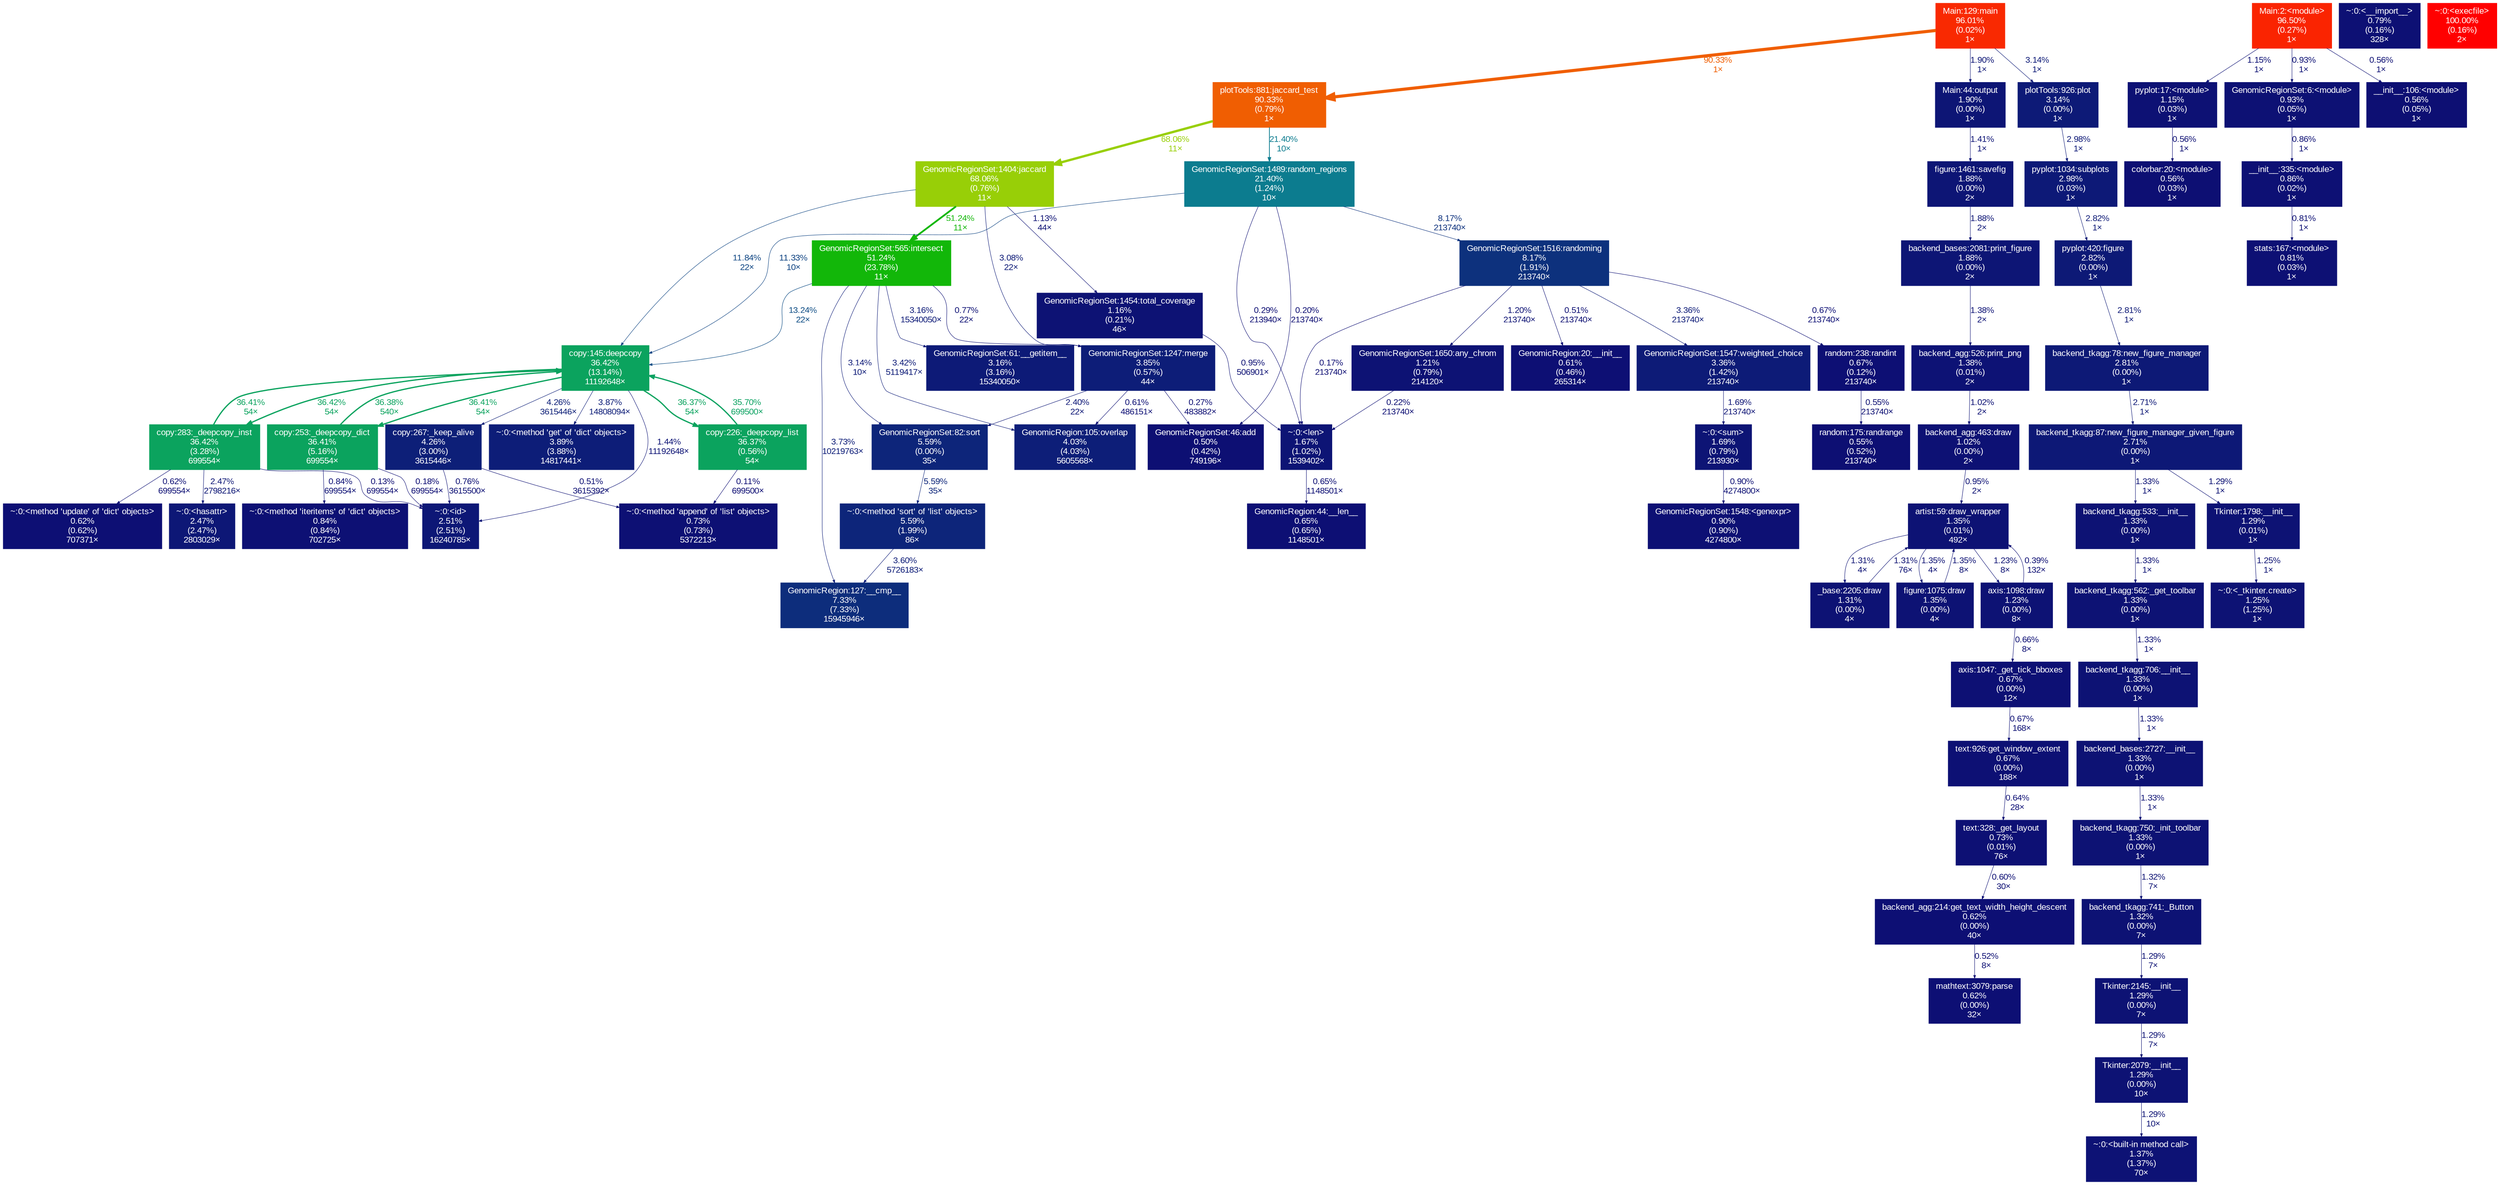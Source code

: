 digraph {
	graph [fontname=Arial, nodesep=0.125, ranksep=0.25];
	node [fontcolor=white, fontname=Arial, height=0, shape=box, style=filled, width=0];
	edge [fontname=Arial];
	53 [color="#0d1575", fontcolor="#ffffff", fontsize="10.00", label="backend_bases:2081:print_figure\n1.88%\n(0.00%)\n2×", tooltip="/usr/lib/python2.7/dist-packages/matplotlib/backend_bases.py"];
	53 -> 2659 [arrowsize="0.35", color="#0d1275", fontcolor="#0d1275", fontsize="10.00", label="1.38%\n2×", labeldistance="0.50", penwidth="0.50"];
	69 [color="#fa2401", fontcolor="#ffffff", fontsize="10.00", label="Main:2:<module>\n96.50%\n(0.27%)\n1×", tooltip="/home/laneskij/reg-gen/rgt/viz/Main.py"];
	69 -> 88 [arrowsize="0.35", color="#0d1174", fontcolor="#0d1174", fontsize="10.00", label="1.15%\n1×", labeldistance="0.50", penwidth="0.50"];
	69 -> 472 [arrowsize="0.35", color="#0d1174", fontcolor="#0d1174", fontsize="10.00", label="0.93%\n1×", labeldistance="0.50", penwidth="0.50"];
	69 -> 1304 [arrowsize="0.35", color="#0d0f73", fontcolor="#0d0f73", fontsize="10.00", label="0.56%\n1×", labeldistance="0.50", penwidth="0.50"];
	88 [color="#0d1174", fontcolor="#ffffff", fontsize="10.00", label="pyplot:17:<module>\n1.15%\n(0.03%)\n1×", tooltip="/usr/lib/python2.7/dist-packages/matplotlib/pyplot.py"];
	88 -> 280 [arrowsize="0.35", color="#0d0f73", fontcolor="#0d0f73", fontsize="10.00", label="0.56%\n1×", labeldistance="0.50", penwidth="0.50"];
	226 [color="#0d1074", fontcolor="#ffffff", fontsize="10.00", label="~:0:<__import__>\n0.79%\n(0.16%)\n328×", tooltip="~"];
	248 [color="#98cf07", fontcolor="#ffffff", fontsize="10.00", label="GenomicRegionSet:1404:jaccard\n68.06%\n(0.76%)\n11×", tooltip="/usr/local/lib/python2.7/dist-packages/RGT-0.0.1-py2.7-linux-x86_64.egg/rgt/GenomicRegionSet.py"];
	248 -> 268 [arrowsize="0.72", color="#12b709", fontcolor="#12b709", fontsize="10.00", label="51.24%\n11×", labeldistance="2.05", penwidth="2.05"];
	248 -> 276 [arrowsize="0.35", color="#0d1a77", fontcolor="#0d1a77", fontsize="10.00", label="3.08%\n22×", labeldistance="0.50", penwidth="0.50"];
	248 -> 800 [arrowsize="0.35", color="#0d4482", fontcolor="#0d4482", fontsize="10.00", label="11.84%\n22×", labeldistance="0.50", penwidth="0.50"];
	248 -> 879 [arrowsize="0.35", color="#0d1174", fontcolor="#0d1174", fontsize="10.00", label="1.13%\n44×", labeldistance="0.50", penwidth="0.50"];
	249 [color="#f05e02", fontcolor="#ffffff", fontsize="10.00", label="plotTools:881:jaccard_test\n90.33%\n(0.79%)\n1×", tooltip="/home/laneskij/reg-gen/rgt/viz/plotTools.py"];
	249 -> 248 [arrowsize="0.82", color="#98cf07", fontcolor="#98cf07", fontsize="10.00", label="68.06%\n11×", labeldistance="2.72", penwidth="2.72"];
	249 -> 1063 [arrowsize="0.46", color="#0c7c8f", fontcolor="#0c7c8f", fontsize="10.00", label="21.40%\n10×", labeldistance="0.86", penwidth="0.86"];
	263 [color="#0d1074", fontcolor="#ffffff", fontsize="10.00", label="text:328:_get_layout\n0.73%\n(0.01%)\n76×", tooltip="/usr/lib/python2.7/dist-packages/matplotlib/text.py"];
	263 -> 2187 [arrowsize="0.35", color="#0d0f74", fontcolor="#0d0f74", fontsize="10.00", label="0.60%\n30×", labeldistance="0.50", penwidth="0.50"];
	268 [color="#12b709", fontcolor="#ffffff", fontsize="10.00", label="GenomicRegionSet:565:intersect\n51.24%\n(23.78%)\n11×", tooltip="/usr/local/lib/python2.7/dist-packages/RGT-0.0.1-py2.7-linux-x86_64.egg/rgt/GenomicRegionSet.py"];
	268 -> 276 [arrowsize="0.35", color="#0d1074", fontcolor="#0d1074", fontsize="10.00", label="0.77%\n22×", labeldistance="0.50", penwidth="0.50"];
	268 -> 800 [arrowsize="0.36", color="#0d4c84", fontcolor="#0d4c84", fontsize="10.00", label="13.24%\n22×", labeldistance="0.53", penwidth="0.53"];
	268 -> 1782 [arrowsize="0.35", color="#0d1a77", fontcolor="#0d1a77", fontsize="10.00", label="3.14%\n10×", labeldistance="0.50", penwidth="0.50"];
	268 -> 2954 [arrowsize="0.35", color="#0d1d78", fontcolor="#0d1d78", fontsize="10.00", label="3.73%\n10219763×", labeldistance="0.50", penwidth="0.50"];
	268 -> 3996 [arrowsize="0.35", color="#0d1b77", fontcolor="#0d1b77", fontsize="10.00", label="3.42%\n5119417×", labeldistance="0.50", penwidth="0.50"];
	268 -> 4250 [arrowsize="0.35", color="#0d1a77", fontcolor="#0d1a77", fontsize="10.00", label="3.16%\n15340050×", labeldistance="0.50", penwidth="0.50"];
	276 [color="#0d1d78", fontcolor="#ffffff", fontsize="10.00", label="GenomicRegionSet:1247:merge\n3.85%\n(0.57%)\n44×", tooltip="/usr/local/lib/python2.7/dist-packages/RGT-0.0.1-py2.7-linux-x86_64.egg/rgt/GenomicRegionSet.py"];
	276 -> 1782 [arrowsize="0.35", color="#0d1776", fontcolor="#0d1776", fontsize="10.00", label="2.40%\n22×", labeldistance="0.50", penwidth="0.50"];
	276 -> 2979 [arrowsize="0.35", color="#0d0e73", fontcolor="#0d0e73", fontsize="10.00", label="0.27%\n483882×", labeldistance="0.50", penwidth="0.50"];
	276 -> 3996 [arrowsize="0.35", color="#0d0f74", fontcolor="#0d0f74", fontsize="10.00", label="0.61%\n486151×", labeldistance="0.50", penwidth="0.50"];
	280 [color="#0d0f73", fontcolor="#ffffff", fontsize="10.00", label="colorbar:20:<module>\n0.56%\n(0.03%)\n1×", tooltip="/usr/lib/python2.7/dist-packages/matplotlib/colorbar.py"];
	344 [color="#0d1876", fontcolor="#ffffff", fontsize="10.00", label="backend_tkagg:87:new_figure_manager_given_figure\n2.71%\n(0.00%)\n1×", tooltip="/usr/lib/python2.7/dist-packages/matplotlib/backends/backend_tkagg.py"];
	344 -> 532 [arrowsize="0.35", color="#0d1274", fontcolor="#0d1274", fontsize="10.00", label="1.33%\n1×", labeldistance="0.50", penwidth="0.50"];
	344 -> 2290 [arrowsize="0.35", color="#0d1274", fontcolor="#0d1274", fontsize="10.00", label="1.29%\n1×", labeldistance="0.50", penwidth="0.50"];
	348 [color="#0d1575", fontcolor="#ffffff", fontsize="10.00", label="Main:44:output\n1.90%\n(0.00%)\n1×", tooltip="/home/laneskij/reg-gen/rgt/viz/Main.py"];
	348 -> 938 [arrowsize="0.35", color="#0d1375", fontcolor="#0d1375", fontsize="10.00", label="1.41%\n1×", labeldistance="0.50", penwidth="0.50"];
	352 [color="#0d1274", fontcolor="#ffffff", fontsize="10.00", label="backend_tkagg:741:_Button\n1.32%\n(0.00%)\n7×", tooltip="/usr/lib/python2.7/dist-packages/matplotlib/backends/backend_tkagg.py"];
	352 -> 773 [arrowsize="0.35", color="#0d1274", fontcolor="#0d1274", fontsize="10.00", label="1.29%\n7×", labeldistance="0.50", penwidth="0.50"];
	357 [color="#f92901", fontcolor="#ffffff", fontsize="10.00", label="Main:129:main\n96.01%\n(0.02%)\n1×", tooltip="/home/laneskij/reg-gen/rgt/viz/Main.py"];
	357 -> 249 [arrowsize="0.95", color="#f05e02", fontcolor="#f05e02", fontsize="10.00", label="90.33%\n1×", labeldistance="3.61", penwidth="3.61"];
	357 -> 348 [arrowsize="0.35", color="#0d1575", fontcolor="#0d1575", fontsize="10.00", label="1.90%\n1×", labeldistance="0.50", penwidth="0.50"];
	357 -> 488 [arrowsize="0.35", color="#0d1a77", fontcolor="#0d1a77", fontsize="10.00", label="3.14%\n1×", labeldistance="0.50", penwidth="0.50"];
	378 [color="#0d1074", fontcolor="#ffffff", fontsize="10.00", label="text:926:get_window_extent\n0.67%\n(0.00%)\n188×", tooltip="/usr/lib/python2.7/dist-packages/matplotlib/text.py"];
	378 -> 263 [arrowsize="0.35", color="#0d0f74", fontcolor="#0d0f74", fontsize="10.00", label="0.64%\n28×", labeldistance="0.50", penwidth="0.50"];
	392 [color="#0d1274", fontcolor="#ffffff", fontsize="10.00", label="backend_tkagg:750:_init_toolbar\n1.33%\n(0.00%)\n1×", tooltip="/usr/lib/python2.7/dist-packages/matplotlib/backends/backend_tkagg.py"];
	392 -> 352 [arrowsize="0.35", color="#0d1274", fontcolor="#0d1274", fontsize="10.00", label="1.32%\n7×", labeldistance="0.50", penwidth="0.50"];
	415 [color="#0d1074", fontcolor="#ffffff", fontsize="10.00", label="__init__:335:<module>\n0.86%\n(0.02%)\n1×", tooltip="/usr/lib/python2.7/dist-packages/scipy/stats/__init__.py"];
	415 -> 464 [arrowsize="0.35", color="#0d1074", fontcolor="#0d1074", fontsize="10.00", label="0.81%\n1×", labeldistance="0.50", penwidth="0.50"];
	464 [color="#0d1074", fontcolor="#ffffff", fontsize="10.00", label="stats:167:<module>\n0.81%\n(0.03%)\n1×", tooltip="/usr/lib/python2.7/dist-packages/scipy/stats/stats.py"];
	472 [color="#0d1174", fontcolor="#ffffff", fontsize="10.00", label="GenomicRegionSet:6:<module>\n0.93%\n(0.05%)\n1×", tooltip="/usr/local/lib/python2.7/dist-packages/RGT-0.0.1-py2.7-linux-x86_64.egg/rgt/GenomicRegionSet.py"];
	472 -> 415 [arrowsize="0.35", color="#0d1074", fontcolor="#0d1074", fontsize="10.00", label="0.86%\n1×", labeldistance="0.50", penwidth="0.50"];
	488 [color="#0d1a77", fontcolor="#ffffff", fontsize="10.00", label="plotTools:926:plot\n3.14%\n(0.00%)\n1×", tooltip="/home/laneskij/reg-gen/rgt/viz/plotTools.py"];
	488 -> 632 [arrowsize="0.35", color="#0d1977", fontcolor="#0d1977", fontsize="10.00", label="2.98%\n1×", labeldistance="0.50", penwidth="0.50"];
	532 [color="#0d1274", fontcolor="#ffffff", fontsize="10.00", label="backend_tkagg:533:__init__\n1.33%\n(0.00%)\n1×", tooltip="/usr/lib/python2.7/dist-packages/matplotlib/backends/backend_tkagg.py"];
	532 -> 2497 [arrowsize="0.35", color="#0d1274", fontcolor="#0d1274", fontsize="10.00", label="1.33%\n1×", labeldistance="0.50", penwidth="0.50"];
	569 [color="#0d1475", fontcolor="#ffffff", fontsize="10.00", label="~:0:<len>\n1.67%\n(1.02%)\n1539402×", tooltip="~"];
	569 -> 1597 [arrowsize="0.35", color="#0d0f74", fontcolor="#0d0f74", fontsize="10.00", label="0.65%\n1148501×", labeldistance="0.50", penwidth="0.50"];
	632 [color="#0d1977", fontcolor="#ffffff", fontsize="10.00", label="pyplot:1034:subplots\n2.98%\n(0.03%)\n1×", tooltip="/usr/lib/python2.7/dist-packages/matplotlib/pyplot.py"];
	632 -> 1729 [arrowsize="0.35", color="#0d1976", fontcolor="#0d1976", fontsize="10.00", label="2.82%\n1×", labeldistance="0.50", penwidth="0.50"];
	692 [color="#0d1274", fontcolor="#ffffff", fontsize="10.00", label="figure:1075:draw\n1.35%\n(0.00%)\n4×", tooltip="/usr/lib/python2.7/dist-packages/matplotlib/figure.py"];
	692 -> 1593 [arrowsize="0.35", color="#0d1274", fontcolor="#0d1274", fontsize="10.00", label="1.35%\n8×", labeldistance="0.50", penwidth="0.50"];
	773 [color="#0d1274", fontcolor="#ffffff", fontsize="10.00", label="Tkinter:2145:__init__\n1.29%\n(0.00%)\n7×", tooltip="/usr/lib/python2.7/lib-tk/Tkinter.py"];
	773 -> 790 [arrowsize="0.35", color="#0d1274", fontcolor="#0d1274", fontsize="10.00", label="1.29%\n7×", labeldistance="0.50", penwidth="0.50"];
	790 [color="#0d1274", fontcolor="#ffffff", fontsize="10.00", label="Tkinter:2079:__init__\n1.29%\n(0.00%)\n10×", tooltip="/usr/lib/python2.7/lib-tk/Tkinter.py"];
	790 -> 1416 [arrowsize="0.35", color="#0d1274", fontcolor="#0d1274", fontsize="10.00", label="1.29%\n10×", labeldistance="0.50", penwidth="0.50"];
	792 [color="#0d1776", fontcolor="#ffffff", fontsize="10.00", label="~:0:<id>\n2.51%\n(2.51%)\n16240785×", tooltip="~"];
	795 [color="#0d1f78", fontcolor="#ffffff", fontsize="10.00", label="copy:267:_keep_alive\n4.26%\n(3.00%)\n3615446×", tooltip="/usr/lib/python2.7/copy.py"];
	795 -> 792 [arrowsize="0.35", color="#0d1074", fontcolor="#0d1074", fontsize="10.00", label="0.76%\n3615500×", labeldistance="0.50", penwidth="0.50"];
	795 -> 3226 [arrowsize="0.35", color="#0d0f73", fontcolor="#0d0f73", fontsize="10.00", label="0.51%\n3615392×", labeldistance="0.50", penwidth="0.50"];
	798 [color="#0ba35e", fontcolor="#ffffff", fontsize="10.00", label="copy:226:_deepcopy_list\n36.37%\n(0.56%)\n54×", tooltip="/usr/lib/python2.7/copy.py"];
	798 -> 800 [arrowsize="0.60", color="#0ba261", fontcolor="#0ba261", fontsize="10.00", label="35.70%\n699500×", labeldistance="1.43", penwidth="1.43"];
	798 -> 3226 [arrowsize="0.35", color="#0d0d73", fontcolor="#0d0d73", fontsize="10.00", label="0.11%\n699500×", labeldistance="0.50", penwidth="0.50"];
	800 [color="#0ba35e", fontcolor="#ffffff", fontsize="10.00", label="copy:145:deepcopy\n36.42%\n(13.14%)\n11192648×", tooltip="/usr/lib/python2.7/copy.py"];
	800 -> 792 [arrowsize="0.35", color="#0d1375", fontcolor="#0d1375", fontsize="10.00", label="1.44%\n11192648×", labeldistance="0.50", penwidth="0.50"];
	800 -> 795 [arrowsize="0.35", color="#0d1f78", fontcolor="#0d1f78", fontsize="10.00", label="4.26%\n3615446×", labeldistance="0.50", penwidth="0.50"];
	800 -> 798 [arrowsize="0.60", color="#0ba35e", fontcolor="#0ba35e", fontsize="10.00", label="36.37%\n54×", labeldistance="1.45", penwidth="1.45"];
	800 -> 801 [arrowsize="0.60", color="#0ba35e", fontcolor="#0ba35e", fontsize="10.00", label="36.41%\n54×", labeldistance="1.46", penwidth="1.46"];
	800 -> 803 [arrowsize="0.60", color="#0ba35e", fontcolor="#0ba35e", fontsize="10.00", label="36.42%\n54×", labeldistance="1.46", penwidth="1.46"];
	800 -> 3992 [arrowsize="0.35", color="#0d1d78", fontcolor="#0d1d78", fontsize="10.00", label="3.87%\n14808094×", labeldistance="0.50", penwidth="0.50"];
	801 [color="#0ba35e", fontcolor="#ffffff", fontsize="10.00", label="copy:253:_deepcopy_dict\n36.41%\n(5.16%)\n699554×", tooltip="/usr/lib/python2.7/copy.py"];
	801 -> 792 [arrowsize="0.35", color="#0d0d73", fontcolor="#0d0d73", fontsize="10.00", label="0.18%\n699554×", labeldistance="0.50", penwidth="0.50"];
	801 -> 800 [arrowsize="0.60", color="#0ba35e", fontcolor="#0ba35e", fontsize="10.00", label="36.38%\n540×", labeldistance="1.46", penwidth="1.46"];
	801 -> 4287 [arrowsize="0.35", color="#0d1074", fontcolor="#0d1074", fontsize="10.00", label="0.84%\n699554×", labeldistance="0.50", penwidth="0.50"];
	803 [color="#0ba35e", fontcolor="#ffffff", fontsize="10.00", label="copy:283:_deepcopy_inst\n36.42%\n(3.28%)\n699554×", tooltip="/usr/lib/python2.7/copy.py"];
	803 -> 792 [arrowsize="0.35", color="#0d0d73", fontcolor="#0d0d73", fontsize="10.00", label="0.13%\n699554×", labeldistance="0.50", penwidth="0.50"];
	803 -> 800 [arrowsize="0.60", color="#0ba35e", fontcolor="#0ba35e", fontsize="10.00", label="36.41%\n54×", labeldistance="1.46", penwidth="1.46"];
	803 -> 2075 [arrowsize="0.35", color="#0d1776", fontcolor="#0d1776", fontsize="10.00", label="2.47%\n2798216×", labeldistance="0.50", penwidth="0.50"];
	803 -> 4229 [arrowsize="0.35", color="#0d0f74", fontcolor="#0d0f74", fontsize="10.00", label="0.62%\n699554×", labeldistance="0.50", penwidth="0.50"];
	879 [color="#0d1274", fontcolor="#ffffff", fontsize="10.00", label="GenomicRegionSet:1454:total_coverage\n1.16%\n(0.21%)\n46×", tooltip="/usr/local/lib/python2.7/dist-packages/RGT-0.0.1-py2.7-linux-x86_64.egg/rgt/GenomicRegionSet.py"];
	879 -> 569 [arrowsize="0.35", color="#0d1174", fontcolor="#0d1174", fontsize="10.00", label="0.95%\n506901×", labeldistance="0.50", penwidth="0.50"];
	910 [color="#0d1976", fontcolor="#ffffff", fontsize="10.00", label="backend_tkagg:78:new_figure_manager\n2.81%\n(0.00%)\n1×", tooltip="/usr/lib/python2.7/dist-packages/matplotlib/backends/backend_tkagg.py"];
	910 -> 344 [arrowsize="0.35", color="#0d1876", fontcolor="#0d1876", fontsize="10.00", label="2.71%\n1×", labeldistance="0.50", penwidth="0.50"];
	938 [color="#0d1575", fontcolor="#ffffff", fontsize="10.00", label="figure:1461:savefig\n1.88%\n(0.00%)\n2×", tooltip="/usr/lib/python2.7/dist-packages/matplotlib/figure.py"];
	938 -> 53 [arrowsize="0.35", color="#0d1575", fontcolor="#0d1575", fontsize="10.00", label="1.88%\n2×", labeldistance="0.50", penwidth="0.50"];
	1062 [color="#0d317d", fontcolor="#ffffff", fontsize="10.00", label="GenomicRegionSet:1516:randoming\n8.17%\n(1.91%)\n213740×", tooltip="/usr/local/lib/python2.7/dist-packages/RGT-0.0.1-py2.7-linux-x86_64.egg/rgt/GenomicRegionSet.py"];
	1062 -> 569 [arrowsize="0.35", color="#0d0d73", fontcolor="#0d0d73", fontsize="10.00", label="0.17%\n213740×", labeldistance="0.50", penwidth="0.50"];
	1062 -> 1228 [arrowsize="0.35", color="#0d0f73", fontcolor="#0d0f73", fontsize="10.00", label="0.51%\n213740×", labeldistance="0.50", penwidth="0.50"];
	1062 -> 1703 [arrowsize="0.35", color="#0d1274", fontcolor="#0d1274", fontsize="10.00", label="1.20%\n213740×", labeldistance="0.50", penwidth="0.50"];
	1062 -> 2434 [arrowsize="0.35", color="#0d1b77", fontcolor="#0d1b77", fontsize="10.00", label="3.36%\n213740×", labeldistance="0.50", penwidth="0.50"];
	1062 -> 3672 [arrowsize="0.35", color="#0d0f74", fontcolor="#0d0f74", fontsize="10.00", label="0.67%\n213740×", labeldistance="0.50", penwidth="0.50"];
	1063 [color="#0c7c8f", fontcolor="#ffffff", fontsize="10.00", label="GenomicRegionSet:1489:random_regions\n21.40%\n(1.24%)\n10×", tooltip="/usr/local/lib/python2.7/dist-packages/RGT-0.0.1-py2.7-linux-x86_64.egg/rgt/GenomicRegionSet.py"];
	1063 -> 569 [arrowsize="0.35", color="#0d0e73", fontcolor="#0d0e73", fontsize="10.00", label="0.29%\n213940×", labeldistance="0.50", penwidth="0.50"];
	1063 -> 800 [arrowsize="0.35", color="#0d4281", fontcolor="#0d4281", fontsize="10.00", label="11.33%\n10×", labeldistance="0.50", penwidth="0.50"];
	1063 -> 1062 [arrowsize="0.35", color="#0d317d", fontcolor="#0d317d", fontsize="10.00", label="8.17%\n213740×", labeldistance="0.50", penwidth="0.50"];
	1063 -> 2979 [arrowsize="0.35", color="#0d0e73", fontcolor="#0d0e73", fontsize="10.00", label="0.20%\n213740×", labeldistance="0.50", penwidth="0.50"];
	1228 [color="#0d0f74", fontcolor="#ffffff", fontsize="10.00", label="GenomicRegion:20:__init__\n0.61%\n(0.46%)\n265314×", tooltip="/usr/local/lib/python2.7/dist-packages/RGT-0.0.1-py2.7-linux-x86_64.egg/rgt/GenomicRegion.py"];
	1304 [color="#0d0f73", fontcolor="#ffffff", fontsize="10.00", label="__init__:106:<module>\n0.56%\n(0.05%)\n1×", tooltip="/usr/lib/python2.7/dist-packages/numpy/__init__.py"];
	1317 [color="#0d1274", fontcolor="#ffffff", fontsize="10.00", label="backend_bases:2727:__init__\n1.33%\n(0.00%)\n1×", tooltip="/usr/lib/python2.7/dist-packages/matplotlib/backend_bases.py"];
	1317 -> 392 [arrowsize="0.35", color="#0d1274", fontcolor="#0d1274", fontsize="10.00", label="1.33%\n1×", labeldistance="0.50", penwidth="0.50"];
	1318 [color="#0d1274", fontcolor="#ffffff", fontsize="10.00", label="backend_tkagg:706:__init__\n1.33%\n(0.00%)\n1×", tooltip="/usr/lib/python2.7/dist-packages/matplotlib/backends/backend_tkagg.py"];
	1318 -> 1317 [arrowsize="0.35", color="#0d1274", fontcolor="#0d1274", fontsize="10.00", label="1.33%\n1×", labeldistance="0.50", penwidth="0.50"];
	1416 [color="#0d1275", fontcolor="#ffffff", fontsize="10.00", label="~:0:<built-in method call>\n1.37%\n(1.37%)\n70×", tooltip="~"];
	1432 [color="#0d1274", fontcolor="#ffffff", fontsize="10.00", label="axis:1098:draw\n1.23%\n(0.00%)\n8×", tooltip="/usr/lib/python2.7/dist-packages/matplotlib/axis.py"];
	1432 -> 1593 [arrowsize="0.35", color="#0d0e73", fontcolor="#0d0e73", fontsize="10.00", label="0.39%\n132×", labeldistance="0.50", penwidth="0.50"];
	1432 -> 3236 [arrowsize="0.35", color="#0d0f74", fontcolor="#0d0f74", fontsize="10.00", label="0.66%\n8×", labeldistance="0.50", penwidth="0.50"];
	1457 [color="#0d0f74", fontcolor="#ffffff", fontsize="10.00", label="mathtext:3079:parse\n0.62%\n(0.00%)\n32×", tooltip="/usr/lib/python2.7/dist-packages/matplotlib/mathtext.py"];
	1518 [color="#0d1274", fontcolor="#ffffff", fontsize="10.00", label="_base:2205:draw\n1.31%\n(0.00%)\n4×", tooltip="/usr/lib/python2.7/dist-packages/matplotlib/axes/_base.py"];
	1518 -> 1593 [arrowsize="0.35", color="#0d1274", fontcolor="#0d1274", fontsize="10.00", label="1.31%\n76×", labeldistance="0.50", penwidth="0.50"];
	1593 [color="#0d1274", fontcolor="#ffffff", fontsize="10.00", label="artist:59:draw_wrapper\n1.35%\n(0.01%)\n492×", tooltip="/usr/lib/python2.7/dist-packages/matplotlib/artist.py"];
	1593 -> 692 [arrowsize="0.35", color="#0d1274", fontcolor="#0d1274", fontsize="10.00", label="1.35%\n4×", labeldistance="0.50", penwidth="0.50"];
	1593 -> 1432 [arrowsize="0.35", color="#0d1274", fontcolor="#0d1274", fontsize="10.00", label="1.23%\n8×", labeldistance="0.50", penwidth="0.50"];
	1593 -> 1518 [arrowsize="0.35", color="#0d1274", fontcolor="#0d1274", fontsize="10.00", label="1.31%\n4×", labeldistance="0.50", penwidth="0.50"];
	1597 [color="#0d0f74", fontcolor="#ffffff", fontsize="10.00", label="GenomicRegion:44:__len__\n0.65%\n(0.65%)\n1148501×", tooltip="/usr/local/lib/python2.7/dist-packages/RGT-0.0.1-py2.7-linux-x86_64.egg/rgt/GenomicRegion.py"];
	1626 [color="#0d1074", fontcolor="#ffffff", fontsize="10.00", label="GenomicRegionSet:1548:<genexpr>\n0.90%\n(0.90%)\n4274800×", tooltip="/usr/local/lib/python2.7/dist-packages/RGT-0.0.1-py2.7-linux-x86_64.egg/rgt/GenomicRegionSet.py"];
	1627 [color="#0d1475", fontcolor="#ffffff", fontsize="10.00", label="~:0:<sum>\n1.69%\n(0.79%)\n213930×", tooltip="~"];
	1627 -> 1626 [arrowsize="0.35", color="#0d1074", fontcolor="#0d1074", fontsize="10.00", label="0.90%\n4274800×", labeldistance="0.50", penwidth="0.50"];
	1703 [color="#0d1274", fontcolor="#ffffff", fontsize="10.00", label="GenomicRegionSet:1650:any_chrom\n1.21%\n(0.79%)\n214120×", tooltip="/usr/local/lib/python2.7/dist-packages/RGT-0.0.1-py2.7-linux-x86_64.egg/rgt/GenomicRegionSet.py"];
	1703 -> 569 [arrowsize="0.35", color="#0d0e73", fontcolor="#0d0e73", fontsize="10.00", label="0.22%\n213740×", labeldistance="0.50", penwidth="0.50"];
	1729 [color="#0d1976", fontcolor="#ffffff", fontsize="10.00", label="pyplot:420:figure\n2.82%\n(0.00%)\n1×", tooltip="/usr/lib/python2.7/dist-packages/matplotlib/pyplot.py"];
	1729 -> 910 [arrowsize="0.35", color="#0d1976", fontcolor="#0d1976", fontsize="10.00", label="2.81%\n1×", labeldistance="0.50", penwidth="0.50"];
	1778 [color="#0d257a", fontcolor="#ffffff", fontsize="10.00", label="~:0:<method 'sort' of 'list' objects>\n5.59%\n(1.99%)\n86×", tooltip="~"];
	1778 -> 2954 [arrowsize="0.35", color="#0d1c77", fontcolor="#0d1c77", fontsize="10.00", label="3.60%\n5726183×", labeldistance="0.50", penwidth="0.50"];
	1782 [color="#0d257a", fontcolor="#ffffff", fontsize="10.00", label="GenomicRegionSet:82:sort\n5.59%\n(0.00%)\n35×", tooltip="/usr/local/lib/python2.7/dist-packages/RGT-0.0.1-py2.7-linux-x86_64.egg/rgt/GenomicRegionSet.py"];
	1782 -> 1778 [arrowsize="0.35", color="#0d257a", fontcolor="#0d257a", fontsize="10.00", label="5.59%\n35×", labeldistance="0.50", penwidth="0.50"];
	2075 [color="#0d1776", fontcolor="#ffffff", fontsize="10.00", label="~:0:<hasattr>\n2.47%\n(2.47%)\n2803029×", tooltip="~"];
	2187 [color="#0d0f74", fontcolor="#ffffff", fontsize="10.00", label="backend_agg:214:get_text_width_height_descent\n0.62%\n(0.00%)\n40×", tooltip="/usr/lib/python2.7/dist-packages/matplotlib/backends/backend_agg.py"];
	2187 -> 1457 [arrowsize="0.35", color="#0d0f73", fontcolor="#0d0f73", fontsize="10.00", label="0.52%\n8×", labeldistance="0.50", penwidth="0.50"];
	2290 [color="#0d1274", fontcolor="#ffffff", fontsize="10.00", label="Tkinter:1798:__init__\n1.29%\n(0.01%)\n1×", tooltip="/usr/lib/python2.7/lib-tk/Tkinter.py"];
	2290 -> 2430 [arrowsize="0.35", color="#0d1274", fontcolor="#0d1274", fontsize="10.00", label="1.25%\n1×", labeldistance="0.50", penwidth="0.50"];
	2430 [color="#0d1274", fontcolor="#ffffff", fontsize="10.00", label="~:0:<_tkinter.create>\n1.25%\n(1.25%)\n1×", tooltip="~"];
	2434 [color="#0d1b77", fontcolor="#ffffff", fontsize="10.00", label="GenomicRegionSet:1547:weighted_choice\n3.36%\n(1.42%)\n213740×", tooltip="/usr/local/lib/python2.7/dist-packages/RGT-0.0.1-py2.7-linux-x86_64.egg/rgt/GenomicRegionSet.py"];
	2434 -> 1627 [arrowsize="0.35", color="#0d1475", fontcolor="#0d1475", fontsize="10.00", label="1.69%\n213740×", labeldistance="0.50", penwidth="0.50"];
	2497 [color="#0d1274", fontcolor="#ffffff", fontsize="10.00", label="backend_tkagg:562:_get_toolbar\n1.33%\n(0.00%)\n1×", tooltip="/usr/lib/python2.7/dist-packages/matplotlib/backends/backend_tkagg.py"];
	2497 -> 1318 [arrowsize="0.35", color="#0d1274", fontcolor="#0d1274", fontsize="10.00", label="1.33%\n1×", labeldistance="0.50", penwidth="0.50"];
	2659 [color="#0d1275", fontcolor="#ffffff", fontsize="10.00", label="backend_agg:526:print_png\n1.38%\n(0.01%)\n2×", tooltip="/usr/lib/python2.7/dist-packages/matplotlib/backends/backend_agg.py"];
	2659 -> 2876 [arrowsize="0.35", color="#0d1174", fontcolor="#0d1174", fontsize="10.00", label="1.02%\n2×", labeldistance="0.50", penwidth="0.50"];
	2789 [color="#ff0000", fontcolor="#ffffff", fontsize="10.00", label="~:0:<execfile>\n100.00%\n(0.16%)\n2×", tooltip="~"];
	2876 [color="#0d1174", fontcolor="#ffffff", fontsize="10.00", label="backend_agg:463:draw\n1.02%\n(0.00%)\n2×", tooltip="/usr/lib/python2.7/dist-packages/matplotlib/backends/backend_agg.py"];
	2876 -> 1593 [arrowsize="0.35", color="#0d1174", fontcolor="#0d1174", fontsize="10.00", label="0.95%\n2×", labeldistance="0.50", penwidth="0.50"];
	2925 [color="#0d0f73", fontcolor="#ffffff", fontsize="10.00", label="random:175:randrange\n0.55%\n(0.52%)\n213740×", tooltip="/usr/lib/python2.7/random.py"];
	2954 [color="#0d2d7c", fontcolor="#ffffff", fontsize="10.00", label="GenomicRegion:127:__cmp__\n7.33%\n(7.33%)\n15945946×", tooltip="/usr/local/lib/python2.7/dist-packages/RGT-0.0.1-py2.7-linux-x86_64.egg/rgt/GenomicRegion.py"];
	2979 [color="#0d0f73", fontcolor="#ffffff", fontsize="10.00", label="GenomicRegionSet:46:add\n0.50%\n(0.42%)\n749196×", tooltip="/usr/local/lib/python2.7/dist-packages/RGT-0.0.1-py2.7-linux-x86_64.egg/rgt/GenomicRegionSet.py"];
	3226 [color="#0d1074", fontcolor="#ffffff", fontsize="10.00", label="~:0:<method 'append' of 'list' objects>\n0.73%\n(0.73%)\n5372213×", tooltip="~"];
	3236 [color="#0d1074", fontcolor="#ffffff", fontsize="10.00", label="axis:1047:_get_tick_bboxes\n0.67%\n(0.00%)\n12×", tooltip="/usr/lib/python2.7/dist-packages/matplotlib/axis.py"];
	3236 -> 378 [arrowsize="0.35", color="#0d1074", fontcolor="#0d1074", fontsize="10.00", label="0.67%\n168×", labeldistance="0.50", penwidth="0.50"];
	3672 [color="#0d0f74", fontcolor="#ffffff", fontsize="10.00", label="random:238:randint\n0.67%\n(0.12%)\n213740×", tooltip="/usr/lib/python2.7/random.py"];
	3672 -> 2925 [arrowsize="0.35", color="#0d0f73", fontcolor="#0d0f73", fontsize="10.00", label="0.55%\n213740×", labeldistance="0.50", penwidth="0.50"];
	3992 [color="#0d1d78", fontcolor="#ffffff", fontsize="10.00", label="~:0:<method 'get' of 'dict' objects>\n3.89%\n(3.88%)\n14817441×", tooltip="~"];
	3996 [color="#0d1e78", fontcolor="#ffffff", fontsize="10.00", label="GenomicRegion:105:overlap\n4.03%\n(4.03%)\n5605568×", tooltip="/usr/local/lib/python2.7/dist-packages/RGT-0.0.1-py2.7-linux-x86_64.egg/rgt/GenomicRegion.py"];
	4229 [color="#0d0f74", fontcolor="#ffffff", fontsize="10.00", label="~:0:<method 'update' of 'dict' objects>\n0.62%\n(0.62%)\n707371×", tooltip="~"];
	4250 [color="#0d1a77", fontcolor="#ffffff", fontsize="10.00", label="GenomicRegionSet:61:__getitem__\n3.16%\n(3.16%)\n15340050×", tooltip="/usr/local/lib/python2.7/dist-packages/RGT-0.0.1-py2.7-linux-x86_64.egg/rgt/GenomicRegionSet.py"];
	4287 [color="#0d1074", fontcolor="#ffffff", fontsize="10.00", label="~:0:<method 'iteritems' of 'dict' objects>\n0.84%\n(0.84%)\n702725×", tooltip="~"];
}
